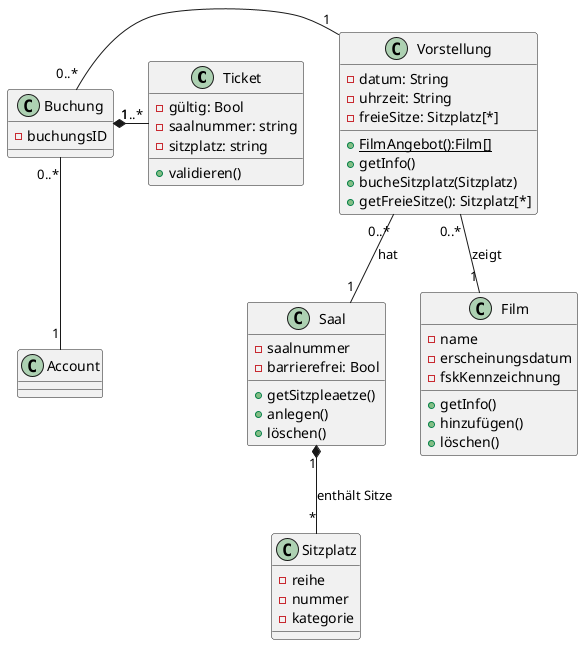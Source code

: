 @startuml "Reservierungssystem"

class Ticket{
- gültig: Bool
- saalnummer: string
- sitzplatz: string
+ validieren()
}

class Sitzplatz{
- reihe
- nummer
- kategorie
}

class Saal{
- saalnummer
- barrierefrei: Bool
+ getSitzpleaetze()
+ anlegen()
+ löschen()
}

class Film{
- name
- erscheinungsdatum
- fskKennzeichnung

+ getInfo()
+ hinzufügen()
+ löschen()
}

class Vorstellung{
- datum: String
- uhrzeit: String
- freieSitze: Sitzplatz[*]
{static} + FilmAngebot():Film[]
+ getInfo()
+ bucheSitzplatz(Sitzplatz)
+ getFreieSitze(): Sitzplatz[*]
}

class Buchung{
    - buchungsID
}

class Account{

}

Saal "1"*--"*" Sitzplatz: enthält Sitze

Vorstellung "0..*" -- "1" Saal: hat
Vorstellung "0..*" -- "1" Film: zeigt

Buchung "0..*"--"1" Account
Buchung "0..*"-"1" Vorstellung
Buchung "1" *- "1..*" Ticket

@enduml